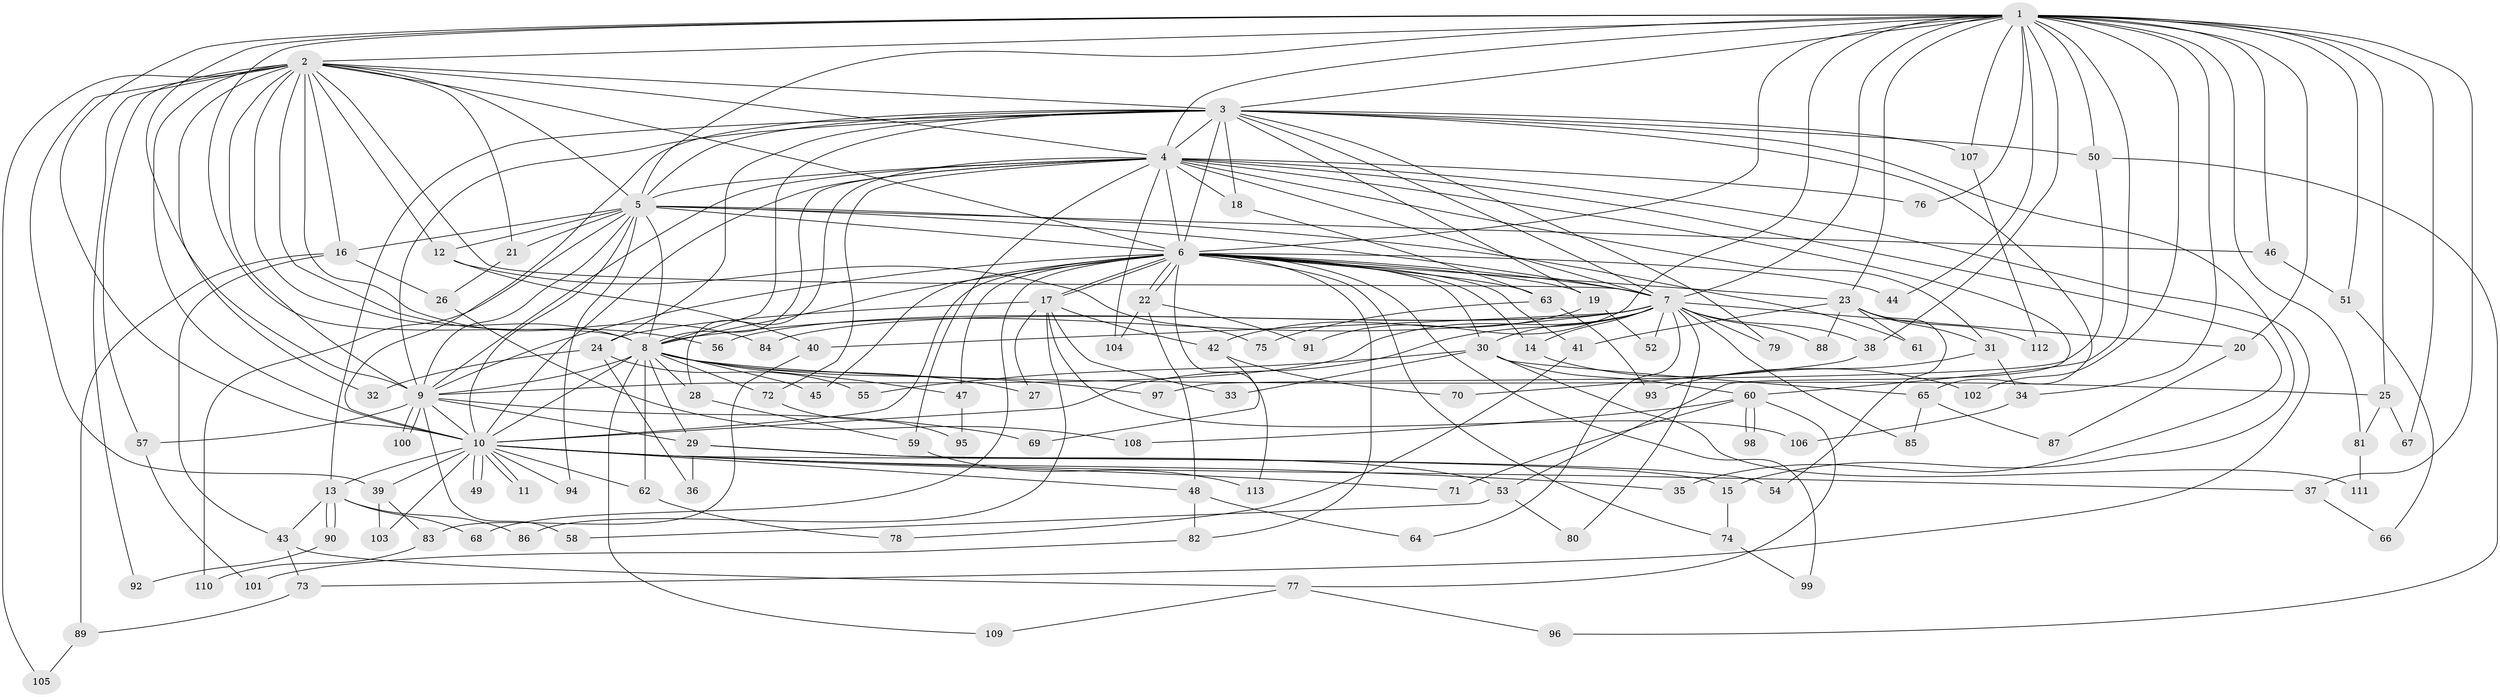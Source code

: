 // coarse degree distribution, {23: 0.011764705882352941, 18: 0.03529411764705882, 20: 0.023529411764705882, 27: 0.011764705882352941, 26: 0.011764705882352941, 12: 0.011764705882352941, 2: 0.47058823529411764, 4: 0.11764705882352941, 9: 0.023529411764705882, 3: 0.2, 6: 0.011764705882352941, 8: 0.011764705882352941, 7: 0.023529411764705882, 5: 0.03529411764705882}
// Generated by graph-tools (version 1.1) at 2025/23/03/03/25 07:23:47]
// undirected, 113 vertices, 251 edges
graph export_dot {
graph [start="1"]
  node [color=gray90,style=filled];
  1;
  2;
  3;
  4;
  5;
  6;
  7;
  8;
  9;
  10;
  11;
  12;
  13;
  14;
  15;
  16;
  17;
  18;
  19;
  20;
  21;
  22;
  23;
  24;
  25;
  26;
  27;
  28;
  29;
  30;
  31;
  32;
  33;
  34;
  35;
  36;
  37;
  38;
  39;
  40;
  41;
  42;
  43;
  44;
  45;
  46;
  47;
  48;
  49;
  50;
  51;
  52;
  53;
  54;
  55;
  56;
  57;
  58;
  59;
  60;
  61;
  62;
  63;
  64;
  65;
  66;
  67;
  68;
  69;
  70;
  71;
  72;
  73;
  74;
  75;
  76;
  77;
  78;
  79;
  80;
  81;
  82;
  83;
  84;
  85;
  86;
  87;
  88;
  89;
  90;
  91;
  92;
  93;
  94;
  95;
  96;
  97;
  98;
  99;
  100;
  101;
  102;
  103;
  104;
  105;
  106;
  107;
  108;
  109;
  110;
  111;
  112;
  113;
  1 -- 2;
  1 -- 3;
  1 -- 4;
  1 -- 5;
  1 -- 6;
  1 -- 7;
  1 -- 8;
  1 -- 9;
  1 -- 10;
  1 -- 20;
  1 -- 23;
  1 -- 25;
  1 -- 34;
  1 -- 37;
  1 -- 38;
  1 -- 44;
  1 -- 46;
  1 -- 50;
  1 -- 51;
  1 -- 60;
  1 -- 67;
  1 -- 76;
  1 -- 81;
  1 -- 91;
  1 -- 102;
  1 -- 107;
  2 -- 3;
  2 -- 4;
  2 -- 5;
  2 -- 6;
  2 -- 7;
  2 -- 8;
  2 -- 9;
  2 -- 10;
  2 -- 12;
  2 -- 16;
  2 -- 21;
  2 -- 32;
  2 -- 39;
  2 -- 56;
  2 -- 57;
  2 -- 84;
  2 -- 92;
  2 -- 105;
  3 -- 4;
  3 -- 5;
  3 -- 6;
  3 -- 7;
  3 -- 8;
  3 -- 9;
  3 -- 10;
  3 -- 13;
  3 -- 15;
  3 -- 18;
  3 -- 19;
  3 -- 24;
  3 -- 50;
  3 -- 65;
  3 -- 79;
  3 -- 107;
  4 -- 5;
  4 -- 6;
  4 -- 7;
  4 -- 8;
  4 -- 9;
  4 -- 10;
  4 -- 18;
  4 -- 28;
  4 -- 31;
  4 -- 35;
  4 -- 53;
  4 -- 59;
  4 -- 72;
  4 -- 73;
  4 -- 76;
  4 -- 104;
  5 -- 6;
  5 -- 7;
  5 -- 8;
  5 -- 9;
  5 -- 10;
  5 -- 12;
  5 -- 16;
  5 -- 21;
  5 -- 46;
  5 -- 61;
  5 -- 94;
  5 -- 110;
  6 -- 7;
  6 -- 8;
  6 -- 9;
  6 -- 10;
  6 -- 14;
  6 -- 17;
  6 -- 17;
  6 -- 19;
  6 -- 22;
  6 -- 22;
  6 -- 23;
  6 -- 30;
  6 -- 41;
  6 -- 44;
  6 -- 45;
  6 -- 47;
  6 -- 63;
  6 -- 68;
  6 -- 74;
  6 -- 82;
  6 -- 99;
  6 -- 113;
  7 -- 8;
  7 -- 9;
  7 -- 10;
  7 -- 14;
  7 -- 20;
  7 -- 30;
  7 -- 38;
  7 -- 40;
  7 -- 52;
  7 -- 56;
  7 -- 64;
  7 -- 79;
  7 -- 80;
  7 -- 84;
  7 -- 85;
  7 -- 88;
  8 -- 9;
  8 -- 10;
  8 -- 25;
  8 -- 27;
  8 -- 28;
  8 -- 29;
  8 -- 45;
  8 -- 47;
  8 -- 62;
  8 -- 72;
  8 -- 97;
  8 -- 109;
  9 -- 10;
  9 -- 29;
  9 -- 57;
  9 -- 58;
  9 -- 69;
  9 -- 100;
  9 -- 100;
  10 -- 11;
  10 -- 11;
  10 -- 13;
  10 -- 15;
  10 -- 35;
  10 -- 37;
  10 -- 39;
  10 -- 48;
  10 -- 49;
  10 -- 49;
  10 -- 62;
  10 -- 71;
  10 -- 94;
  10 -- 103;
  12 -- 40;
  12 -- 75;
  13 -- 43;
  13 -- 68;
  13 -- 86;
  13 -- 90;
  13 -- 90;
  14 -- 102;
  15 -- 74;
  16 -- 26;
  16 -- 43;
  16 -- 89;
  17 -- 24;
  17 -- 27;
  17 -- 33;
  17 -- 42;
  17 -- 86;
  17 -- 106;
  18 -- 63;
  19 -- 42;
  19 -- 52;
  20 -- 87;
  21 -- 26;
  22 -- 48;
  22 -- 91;
  22 -- 104;
  23 -- 31;
  23 -- 41;
  23 -- 54;
  23 -- 61;
  23 -- 88;
  23 -- 112;
  24 -- 32;
  24 -- 36;
  24 -- 55;
  25 -- 67;
  25 -- 81;
  26 -- 108;
  28 -- 59;
  29 -- 36;
  29 -- 53;
  29 -- 54;
  30 -- 33;
  30 -- 55;
  30 -- 60;
  30 -- 65;
  30 -- 111;
  31 -- 34;
  31 -- 93;
  34 -- 106;
  37 -- 66;
  38 -- 70;
  39 -- 83;
  39 -- 103;
  40 -- 83;
  41 -- 78;
  42 -- 69;
  42 -- 70;
  43 -- 73;
  43 -- 77;
  46 -- 51;
  47 -- 95;
  48 -- 64;
  48 -- 82;
  50 -- 96;
  50 -- 97;
  51 -- 66;
  53 -- 58;
  53 -- 80;
  57 -- 101;
  59 -- 113;
  60 -- 71;
  60 -- 77;
  60 -- 98;
  60 -- 98;
  60 -- 108;
  62 -- 78;
  63 -- 75;
  63 -- 93;
  65 -- 85;
  65 -- 87;
  72 -- 95;
  73 -- 89;
  74 -- 99;
  77 -- 96;
  77 -- 109;
  81 -- 111;
  82 -- 101;
  83 -- 110;
  89 -- 105;
  90 -- 92;
  107 -- 112;
}
